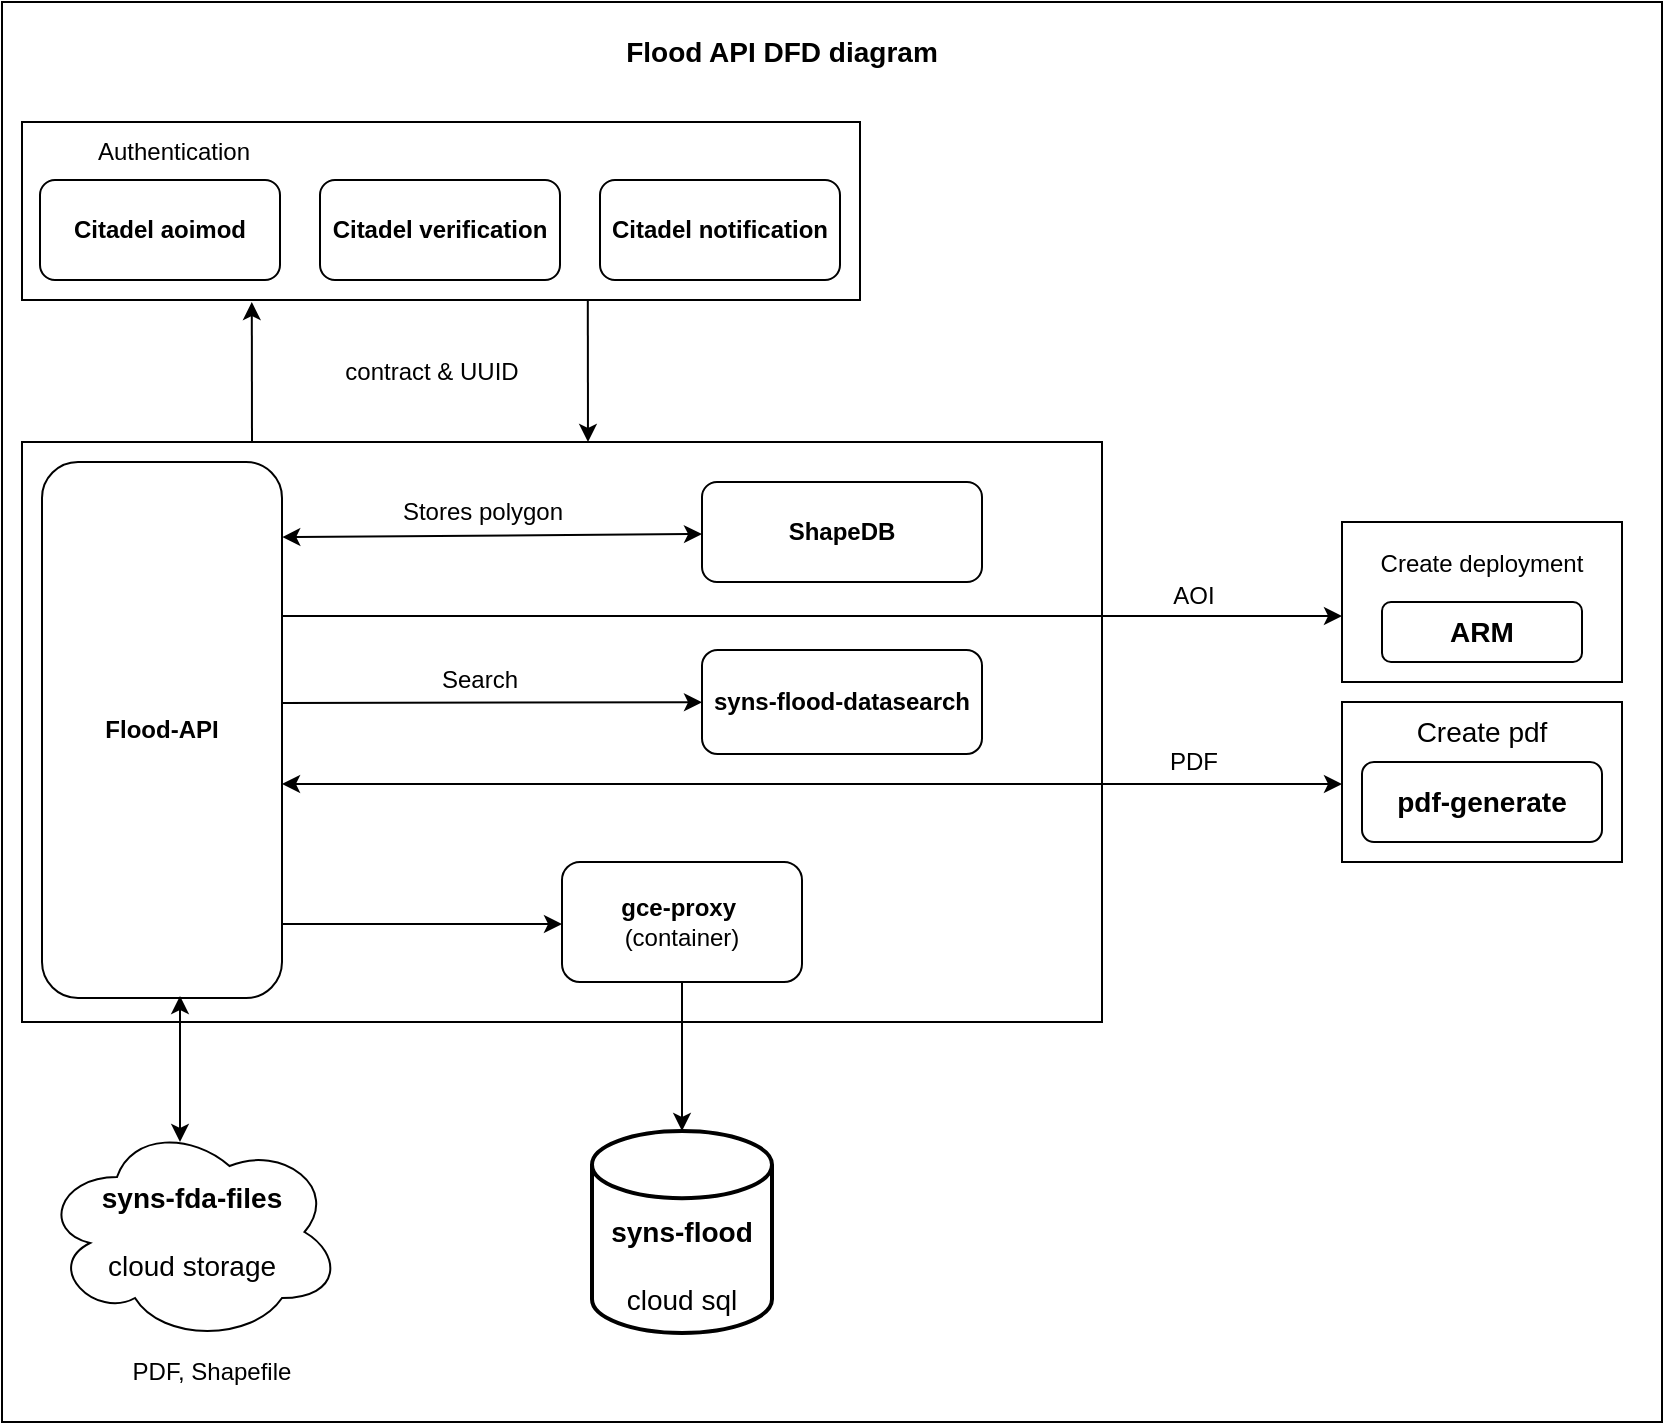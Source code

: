 <mxfile version="20.7.4" type="github">
  <diagram id="u1A7Wv8suJlV6ekKMkJ3" name="Page-1">
    <mxGraphModel dx="1221" dy="727" grid="1" gridSize="10" guides="1" tooltips="1" connect="1" arrows="1" fold="1" page="1" pageScale="1" pageWidth="850" pageHeight="1100" math="0" shadow="0">
      <root>
        <mxCell id="0" />
        <mxCell id="1" parent="0" />
        <mxCell id="8ferR3esrWney0wUMfSO-17" value="" style="rounded=0;whiteSpace=wrap;html=1;" parent="1" vertex="1">
          <mxGeometry x="10" y="20" width="830" height="710" as="geometry" />
        </mxCell>
        <mxCell id="8ferR3esrWney0wUMfSO-18" value="Flood API DFD diagram" style="text;html=1;strokeColor=none;fillColor=none;align=center;verticalAlign=middle;whiteSpace=wrap;rounded=0;fontStyle=1;fontSize=14;" parent="1" vertex="1">
          <mxGeometry x="310" y="30" width="180" height="30" as="geometry" />
        </mxCell>
        <mxCell id="8ferR3esrWney0wUMfSO-25" value="" style="rounded=0;whiteSpace=wrap;html=1;labelBackgroundColor=none;fontSize=14;" parent="1" vertex="1">
          <mxGeometry x="20" y="240" width="540" height="290" as="geometry" />
        </mxCell>
        <mxCell id="8ferR3esrWney0wUMfSO-31" value="&lt;b&gt;syns-fda-files &lt;/b&gt;&lt;br&gt;&lt;br&gt;cloud storage" style="ellipse;shape=cloud;whiteSpace=wrap;html=1;labelBackgroundColor=none;fontSize=14;" parent="1" vertex="1">
          <mxGeometry x="30" y="580" width="150" height="110" as="geometry" />
        </mxCell>
        <mxCell id="8ferR3esrWney0wUMfSO-32" value="&lt;b&gt;&lt;br&gt;&lt;br&gt;syns-flood&lt;/b&gt;&lt;br&gt;&lt;br&gt;cloud sql" style="strokeWidth=2;html=1;shape=mxgraph.flowchart.database;whiteSpace=wrap;labelBackgroundColor=none;fontSize=14;" parent="1" vertex="1">
          <mxGeometry x="305" y="584.5" width="90" height="101" as="geometry" />
        </mxCell>
        <mxCell id="8ferR3esrWney0wUMfSO-33" value="" style="group" parent="1" vertex="1" connectable="0">
          <mxGeometry x="680" y="370" width="140" height="80" as="geometry" />
        </mxCell>
        <mxCell id="8ferR3esrWney0wUMfSO-28" value="" style="rounded=0;whiteSpace=wrap;html=1;labelBackgroundColor=none;fontSize=14;" parent="8ferR3esrWney0wUMfSO-33" vertex="1">
          <mxGeometry width="140" height="80" as="geometry" />
        </mxCell>
        <mxCell id="8ferR3esrWney0wUMfSO-29" value="Create pdf" style="text;html=1;strokeColor=none;fillColor=none;align=center;verticalAlign=middle;whiteSpace=wrap;rounded=0;labelBackgroundColor=none;fontSize=14;" parent="8ferR3esrWney0wUMfSO-33" vertex="1">
          <mxGeometry x="10" width="120" height="30" as="geometry" />
        </mxCell>
        <mxCell id="8ferR3esrWney0wUMfSO-30" value="pdf-generate" style="rounded=1;whiteSpace=wrap;html=1;labelBackgroundColor=none;fontSize=14;fontStyle=1" parent="8ferR3esrWney0wUMfSO-33" vertex="1">
          <mxGeometry x="10" y="30" width="120" height="40" as="geometry" />
        </mxCell>
        <mxCell id="O1O7jSlh3-RSl_De3UBC-19" value="" style="endArrow=classic;html=1;rounded=0;entryX=0.113;entryY=1;entryDx=0;entryDy=0;entryPerimeter=0;" parent="1" edge="1">
          <mxGeometry width="50" height="50" relative="1" as="geometry">
            <mxPoint x="135" y="240" as="sourcePoint" />
            <mxPoint x="134.9" y="170" as="targetPoint" />
          </mxGeometry>
        </mxCell>
        <mxCell id="O1O7jSlh3-RSl_De3UBC-20" value="" style="endArrow=classic;html=1;rounded=0;fontStyle=0;verticalAlign=middle;" parent="1" edge="1">
          <mxGeometry width="50" height="50" relative="1" as="geometry">
            <mxPoint x="302.9" y="169" as="sourcePoint" />
            <mxPoint x="303" y="240" as="targetPoint" />
          </mxGeometry>
        </mxCell>
        <mxCell id="O1O7jSlh3-RSl_De3UBC-21" value="contract &amp;amp; UUID" style="text;html=1;strokeColor=none;fillColor=none;align=center;verticalAlign=middle;whiteSpace=wrap;rounded=0;" parent="1" vertex="1">
          <mxGeometry x="180" y="190" width="90" height="30" as="geometry" />
        </mxCell>
        <mxCell id="O1O7jSlh3-RSl_De3UBC-22" value="" style="endArrow=classic;html=1;rounded=0;verticalAlign=middle;" parent="1" edge="1">
          <mxGeometry width="50" height="50" relative="1" as="geometry">
            <mxPoint x="150" y="327" as="sourcePoint" />
            <mxPoint x="680" y="327" as="targetPoint" />
          </mxGeometry>
        </mxCell>
        <mxCell id="O1O7jSlh3-RSl_De3UBC-24" value="AOI" style="text;html=1;strokeColor=none;fillColor=none;align=center;verticalAlign=middle;whiteSpace=wrap;rounded=0;" parent="1" vertex="1">
          <mxGeometry x="576" y="302" width="60" height="30" as="geometry" />
        </mxCell>
        <mxCell id="O1O7jSlh3-RSl_De3UBC-29" value="" style="endArrow=classic;startArrow=classic;html=1;rounded=0;verticalAlign=middle;" parent="1" edge="1">
          <mxGeometry width="50" height="50" relative="1" as="geometry">
            <mxPoint x="680" y="411" as="sourcePoint" />
            <mxPoint x="150" y="411" as="targetPoint" />
          </mxGeometry>
        </mxCell>
        <mxCell id="O1O7jSlh3-RSl_De3UBC-30" value="PDF" style="text;html=1;strokeColor=none;fillColor=none;align=center;verticalAlign=middle;whiteSpace=wrap;rounded=0;" parent="1" vertex="1">
          <mxGeometry x="576" y="385" width="60" height="30" as="geometry" />
        </mxCell>
        <mxCell id="O1O7jSlh3-RSl_De3UBC-3" value="&lt;b&gt;Flood-API&lt;/b&gt;" style="rounded=1;whiteSpace=wrap;html=1;" parent="1" vertex="1">
          <mxGeometry x="30" y="250" width="120" height="268" as="geometry" />
        </mxCell>
        <mxCell id="O1O7jSlh3-RSl_De3UBC-6" value="&lt;b&gt;gce-proxy&lt;/b&gt;&lt;span&gt;&amp;nbsp;&lt;/span&gt;&lt;br&gt;&lt;span&gt;(container)&lt;/span&gt;" style="rounded=1;whiteSpace=wrap;html=1;" parent="1" vertex="1">
          <mxGeometry x="290" y="450" width="120" height="60" as="geometry" />
        </mxCell>
        <mxCell id="O1O7jSlh3-RSl_De3UBC-8" value="" style="endArrow=classic;html=1;rounded=0;" parent="1" edge="1">
          <mxGeometry x="30" y="308" width="50" height="50" as="geometry">
            <mxPoint x="150" y="481" as="sourcePoint" />
            <mxPoint x="290" y="481" as="targetPoint" />
          </mxGeometry>
        </mxCell>
        <mxCell id="O1O7jSlh3-RSl_De3UBC-32" value="" style="endArrow=classic;startArrow=classic;html=1;rounded=0;verticalAlign=middle;exitX=0.459;exitY=0.091;exitDx=0;exitDy=0;exitPerimeter=0;jumpSize=6;" parent="1" edge="1">
          <mxGeometry width="50" height="50" relative="1" as="geometry">
            <mxPoint x="99" y="590" as="sourcePoint" />
            <mxPoint x="99" y="517" as="targetPoint" />
          </mxGeometry>
        </mxCell>
        <mxCell id="O1O7jSlh3-RSl_De3UBC-34" value="PDF, Shapefile" style="text;html=1;strokeColor=none;fillColor=none;align=center;verticalAlign=middle;whiteSpace=wrap;rounded=0;" parent="1" vertex="1">
          <mxGeometry x="60" y="690" width="110" height="30" as="geometry" />
        </mxCell>
        <mxCell id="O1O7jSlh3-RSl_De3UBC-35" value="" style="endArrow=classic;html=1;rounded=0;verticalAlign=middle;exitX=0.5;exitY=1;exitDx=0;exitDy=0;entryX=0.5;entryY=0;entryDx=0;entryDy=0;entryPerimeter=0;" parent="1" source="O1O7jSlh3-RSl_De3UBC-6" target="8ferR3esrWney0wUMfSO-32" edge="1">
          <mxGeometry width="50" height="50" relative="1" as="geometry">
            <mxPoint x="400" y="390" as="sourcePoint" />
            <mxPoint x="450" y="340" as="targetPoint" />
          </mxGeometry>
        </mxCell>
        <mxCell id="O1O7jSlh3-RSl_De3UBC-37" value="&lt;b&gt;syns-flood-datasearch&lt;/b&gt;" style="rounded=1;whiteSpace=wrap;html=1;" parent="1" vertex="1">
          <mxGeometry x="360" y="344" width="140" height="52" as="geometry" />
        </mxCell>
        <mxCell id="O1O7jSlh3-RSl_De3UBC-40" value="" style="endArrow=classic;html=1;rounded=0;verticalAlign=middle;exitX=1;exitY=0.25;exitDx=0;exitDy=0;" parent="1" edge="1" target="O1O7jSlh3-RSl_De3UBC-37">
          <mxGeometry width="50" height="50" relative="1" as="geometry">
            <mxPoint x="150" y="370.5" as="sourcePoint" />
            <mxPoint x="270" y="370.167" as="targetPoint" />
          </mxGeometry>
        </mxCell>
        <mxCell id="O1O7jSlh3-RSl_De3UBC-43" value="Search" style="text;html=1;strokeColor=none;fillColor=none;align=center;verticalAlign=middle;whiteSpace=wrap;rounded=0;" parent="1" vertex="1">
          <mxGeometry x="219" y="344" width="60" height="30" as="geometry" />
        </mxCell>
        <mxCell id="8ferR3esrWney0wUMfSO-22" value="" style="group" parent="1" vertex="1" connectable="0">
          <mxGeometry x="20" y="80" width="419" height="89" as="geometry" />
        </mxCell>
        <mxCell id="8ferR3esrWney0wUMfSO-4" value="" style="rounded=0;whiteSpace=wrap;html=1;" parent="8ferR3esrWney0wUMfSO-22" vertex="1">
          <mxGeometry width="419" height="89" as="geometry" />
        </mxCell>
        <mxCell id="8ferR3esrWney0wUMfSO-6" value="Authentication" style="text;html=1;strokeColor=none;fillColor=none;align=center;verticalAlign=middle;whiteSpace=wrap;rounded=0;" parent="8ferR3esrWney0wUMfSO-22" vertex="1">
          <mxGeometry x="1" width="150" height="30" as="geometry" />
        </mxCell>
        <mxCell id="8ferR3esrWney0wUMfSO-21" value="" style="group" parent="8ferR3esrWney0wUMfSO-22" vertex="1" connectable="0">
          <mxGeometry x="9" y="29" width="400" height="50" as="geometry" />
        </mxCell>
        <mxCell id="8ferR3esrWney0wUMfSO-7" value="Citadel aoimod" style="rounded=1;whiteSpace=wrap;html=1;fontStyle=1" parent="8ferR3esrWney0wUMfSO-21" vertex="1">
          <mxGeometry width="120" height="50" as="geometry" />
        </mxCell>
        <mxCell id="8ferR3esrWney0wUMfSO-8" value="Citadel verification" style="rounded=1;whiteSpace=wrap;html=1;fontStyle=1" parent="8ferR3esrWney0wUMfSO-21" vertex="1">
          <mxGeometry x="140" width="120" height="50" as="geometry" />
        </mxCell>
        <mxCell id="8ferR3esrWney0wUMfSO-9" value="Citadel notification" style="rounded=1;whiteSpace=wrap;html=1;fontStyle=1" parent="8ferR3esrWney0wUMfSO-21" vertex="1">
          <mxGeometry x="280" width="120" height="50" as="geometry" />
        </mxCell>
        <mxCell id="8ferR3esrWney0wUMfSO-12" value="Stores polygon" style="text;html=1;strokeColor=none;fillColor=none;align=center;verticalAlign=middle;whiteSpace=wrap;rounded=0;" parent="1" vertex="1">
          <mxGeometry x="200" y="260" width="101" height="30" as="geometry" />
        </mxCell>
        <mxCell id="8ferR3esrWney0wUMfSO-13" value="ShapeDB" style="rounded=1;whiteSpace=wrap;html=1;fontStyle=1" parent="1" vertex="1">
          <mxGeometry x="360" y="260" width="140" height="50" as="geometry" />
        </mxCell>
        <mxCell id="1bbWs1T21gGKabPvUCaj-4" value="" style="endArrow=classic;startArrow=classic;html=1;rounded=0;entryX=0;entryY=0.5;entryDx=0;entryDy=0;exitX=1.001;exitY=0.14;exitDx=0;exitDy=0;exitPerimeter=0;" edge="1" parent="1">
          <mxGeometry width="50" height="50" relative="1" as="geometry">
            <mxPoint x="150.12" y="287.52" as="sourcePoint" />
            <mxPoint x="360" y="286" as="targetPoint" />
          </mxGeometry>
        </mxCell>
        <mxCell id="1bbWs1T21gGKabPvUCaj-8" value="" style="whiteSpace=wrap;html=1;rounded=0;" vertex="1" parent="1">
          <mxGeometry x="680" y="280" width="140" height="80" as="geometry" />
        </mxCell>
        <mxCell id="1bbWs1T21gGKabPvUCaj-10" value="&lt;span style=&quot;font-size: 14px; font-weight: 700;&quot;&gt;ARM&lt;/span&gt;" style="rounded=1;whiteSpace=wrap;html=1;" vertex="1" parent="1">
          <mxGeometry x="700" y="320" width="100" height="30" as="geometry" />
        </mxCell>
        <mxCell id="1bbWs1T21gGKabPvUCaj-11" value="Create deployment" style="text;html=1;strokeColor=none;fillColor=none;align=center;verticalAlign=middle;whiteSpace=wrap;rounded=0;" vertex="1" parent="1">
          <mxGeometry x="690" y="291" width="120" height="20" as="geometry" />
        </mxCell>
      </root>
    </mxGraphModel>
  </diagram>
</mxfile>
